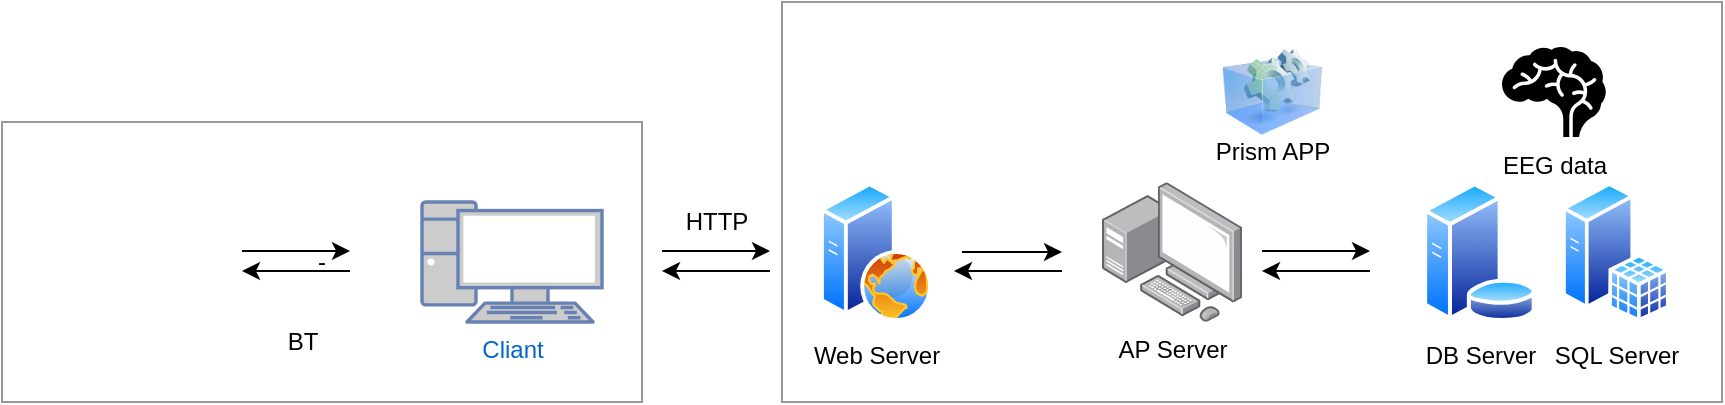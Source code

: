 <mxfile version="16.2.7" type="github">
  <diagram id="HormM2U5bh6sfzbdqFR4" name="Page-1">
    <mxGraphModel dx="2336" dy="916" grid="1" gridSize="10" guides="1" tooltips="1" connect="1" arrows="1" fold="1" page="1" pageScale="1" pageWidth="850" pageHeight="1100" math="0" shadow="0">
      <root>
        <mxCell id="0" />
        <mxCell id="1" parent="0" />
        <mxCell id="1qP_tALHP1zKKj7ihe6f-1" value="Cliant" style="fontColor=#0066CC;verticalAlign=top;verticalLabelPosition=bottom;labelPosition=center;align=center;html=1;outlineConnect=0;fillColor=#CCCCCC;strokeColor=#6881B3;gradientColor=none;gradientDirection=north;strokeWidth=2;shape=mxgraph.networks.pc;" parent="1" vertex="1">
          <mxGeometry x="170" y="420" width="90" height="60" as="geometry" />
        </mxCell>
        <mxCell id="1qP_tALHP1zKKj7ihe6f-3" value="&lt;div&gt;DB Server&lt;/div&gt;" style="aspect=fixed;perimeter=ellipsePerimeter;html=1;align=center;shadow=0;dashed=0;spacingTop=3;image;image=img/lib/active_directory/database_server.svg;" parent="1" vertex="1">
          <mxGeometry x="670" y="410" width="57.4" height="70" as="geometry" />
        </mxCell>
        <mxCell id="1qP_tALHP1zKKj7ihe6f-8" style="edgeStyle=orthogonalEdgeStyle;rounded=0;orthogonalLoop=1;jettySize=auto;html=1;" parent="1" edge="1">
          <mxGeometry relative="1" as="geometry">
            <mxPoint x="440" y="445" as="sourcePoint" />
            <mxPoint x="490" y="445" as="targetPoint" />
          </mxGeometry>
        </mxCell>
        <mxCell id="1qP_tALHP1zKKj7ihe6f-4" value="&lt;div&gt;Web Server&lt;/div&gt;" style="aspect=fixed;perimeter=ellipsePerimeter;html=1;align=center;shadow=0;dashed=0;spacingTop=3;image;image=img/lib/active_directory/web_server.svg;" parent="1" vertex="1">
          <mxGeometry x="369" y="410" width="56" height="70" as="geometry" />
        </mxCell>
        <mxCell id="1qP_tALHP1zKKj7ihe6f-5" value="&lt;div&gt;SQL Server&lt;/div&gt;" style="aspect=fixed;perimeter=ellipsePerimeter;html=1;align=center;shadow=0;dashed=0;spacingTop=3;image;image=img/lib/active_directory/sql_server.svg;" parent="1" vertex="1">
          <mxGeometry x="740" y="410" width="53.9" height="70" as="geometry" />
        </mxCell>
        <mxCell id="1qP_tALHP1zKKj7ihe6f-6" value="AP Server" style="points=[];aspect=fixed;html=1;align=center;shadow=0;dashed=0;image;image=img/lib/allied_telesis/computer_and_terminals/Personal_Computer_with_Server.svg;" parent="1" vertex="1">
          <mxGeometry x="510" y="410" width="70" height="70" as="geometry" />
        </mxCell>
        <mxCell id="1qP_tALHP1zKKj7ihe6f-11" style="edgeStyle=orthogonalEdgeStyle;rounded=0;orthogonalLoop=1;jettySize=auto;html=1;exitX=1;exitY=0.5;exitDx=0;exitDy=0;endArrow=none;endFill=0;startArrow=classic;startFill=1;" parent="1" edge="1">
          <mxGeometry relative="1" as="geometry">
            <mxPoint x="436" y="454.5" as="sourcePoint" />
            <mxPoint x="490" y="454.5" as="targetPoint" />
          </mxGeometry>
        </mxCell>
        <mxCell id="1qP_tALHP1zKKj7ihe6f-15" value="" style="group" parent="1" vertex="1" connectable="0">
          <mxGeometry x="590" y="444.5" width="54" height="10" as="geometry" />
        </mxCell>
        <mxCell id="1qP_tALHP1zKKj7ihe6f-10" style="edgeStyle=orthogonalEdgeStyle;rounded=0;orthogonalLoop=1;jettySize=auto;html=1;exitX=1;exitY=0.5;exitDx=0;exitDy=0;" parent="1qP_tALHP1zKKj7ihe6f-15" edge="1">
          <mxGeometry relative="1" as="geometry">
            <mxPoint as="sourcePoint" />
            <mxPoint x="54" as="targetPoint" />
          </mxGeometry>
        </mxCell>
        <mxCell id="1qP_tALHP1zKKj7ihe6f-12" style="edgeStyle=orthogonalEdgeStyle;rounded=0;orthogonalLoop=1;jettySize=auto;html=1;exitX=1;exitY=0.5;exitDx=0;exitDy=0;endArrow=none;endFill=0;startArrow=classic;startFill=1;" parent="1qP_tALHP1zKKj7ihe6f-15" edge="1">
          <mxGeometry relative="1" as="geometry">
            <mxPoint y="10" as="sourcePoint" />
            <mxPoint x="54" y="10" as="targetPoint" />
          </mxGeometry>
        </mxCell>
        <mxCell id="1qP_tALHP1zKKj7ihe6f-16" value="" style="group" parent="1" vertex="1" connectable="0">
          <mxGeometry x="290" y="444.5" width="54" height="10" as="geometry" />
        </mxCell>
        <mxCell id="1qP_tALHP1zKKj7ihe6f-17" style="edgeStyle=orthogonalEdgeStyle;rounded=0;orthogonalLoop=1;jettySize=auto;html=1;exitX=1;exitY=0.5;exitDx=0;exitDy=0;" parent="1qP_tALHP1zKKj7ihe6f-16" edge="1">
          <mxGeometry relative="1" as="geometry">
            <mxPoint as="sourcePoint" />
            <mxPoint x="54" as="targetPoint" />
          </mxGeometry>
        </mxCell>
        <mxCell id="1qP_tALHP1zKKj7ihe6f-18" style="edgeStyle=orthogonalEdgeStyle;rounded=0;orthogonalLoop=1;jettySize=auto;html=1;exitX=1;exitY=0.5;exitDx=0;exitDy=0;endArrow=none;endFill=0;startArrow=classic;startFill=1;" parent="1qP_tALHP1zKKj7ihe6f-16" edge="1">
          <mxGeometry relative="1" as="geometry">
            <mxPoint y="10" as="sourcePoint" />
            <mxPoint x="54" y="10" as="targetPoint" />
          </mxGeometry>
        </mxCell>
        <mxCell id="1qP_tALHP1zKKj7ihe6f-19" value="" style="shape=image;html=1;verticalAlign=top;verticalLabelPosition=bottom;labelBackgroundColor=#ffffff;imageAspect=0;aspect=fixed;image=https://cdn2.iconfinder.com/data/icons/competitive-strategy-and-corporate-training/512/719_capability_head_human_knowledge_skill-128.png" parent="1" vertex="1">
          <mxGeometry x="-30" y="405" width="90" height="90" as="geometry" />
        </mxCell>
        <mxCell id="1qP_tALHP1zKKj7ihe6f-20" value="" style="group" parent="1" vertex="1" connectable="0">
          <mxGeometry x="80" y="444.5" width="54" height="10" as="geometry" />
        </mxCell>
        <mxCell id="1qP_tALHP1zKKj7ihe6f-21" style="edgeStyle=orthogonalEdgeStyle;rounded=0;orthogonalLoop=1;jettySize=auto;html=1;exitX=1;exitY=0.5;exitDx=0;exitDy=0;" parent="1qP_tALHP1zKKj7ihe6f-20" edge="1">
          <mxGeometry relative="1" as="geometry">
            <mxPoint as="sourcePoint" />
            <mxPoint x="54" as="targetPoint" />
          </mxGeometry>
        </mxCell>
        <mxCell id="1qP_tALHP1zKKj7ihe6f-22" style="edgeStyle=orthogonalEdgeStyle;rounded=0;orthogonalLoop=1;jettySize=auto;html=1;exitX=1;exitY=0.5;exitDx=0;exitDy=0;endArrow=none;endFill=0;startArrow=classic;startFill=1;" parent="1qP_tALHP1zKKj7ihe6f-20" edge="1">
          <mxGeometry relative="1" as="geometry">
            <mxPoint y="10" as="sourcePoint" />
            <mxPoint x="54" y="10" as="targetPoint" />
          </mxGeometry>
        </mxCell>
        <mxCell id="1qP_tALHP1zKKj7ihe6f-23" value="BT" style="text;html=1;align=center;verticalAlign=middle;resizable=0;points=[];autosize=1;strokeColor=none;fillColor=none;" parent="1" vertex="1">
          <mxGeometry x="95" y="480" width="30" height="20" as="geometry" />
        </mxCell>
        <mxCell id="1qP_tALHP1zKKj7ihe6f-24" value="" style="rounded=0;whiteSpace=wrap;html=1;strokeColor=#999999;fillColor=none;" parent="1" vertex="1">
          <mxGeometry x="350" y="320" width="470" height="200" as="geometry" />
        </mxCell>
        <mxCell id="1qP_tALHP1zKKj7ihe6f-25" value="-" style="rounded=0;whiteSpace=wrap;html=1;strokeColor=#999999;fillColor=none;" parent="1" vertex="1">
          <mxGeometry x="-40" y="380" width="320" height="140" as="geometry" />
        </mxCell>
        <mxCell id="1qP_tALHP1zKKj7ihe6f-26" value="" style="image;html=1;image=img/lib/clip_art/computers/Virtual_Application_128x128.png;strokeColor=#999999;fillColor=none;" parent="1" vertex="1">
          <mxGeometry x="570" y="330" width="50" height="70" as="geometry" />
        </mxCell>
        <mxCell id="1qP_tALHP1zKKj7ihe6f-31" value="EEG data" style="shape=mxgraph.signs.healthcare.brain;html=1;pointerEvents=1;fillColor=#000000;strokeColor=none;verticalLabelPosition=bottom;verticalAlign=top;align=center;" parent="1" vertex="1">
          <mxGeometry x="710" y="342.5" width="51.88" height="45" as="geometry" />
        </mxCell>
        <mxCell id="1qP_tALHP1zKKj7ihe6f-32" value="HTTP" style="text;html=1;align=center;verticalAlign=middle;resizable=0;points=[];autosize=1;strokeColor=none;fillColor=none;" parent="1" vertex="1">
          <mxGeometry x="292" y="420" width="50" height="20" as="geometry" />
        </mxCell>
        <mxCell id="T1FD1VXw2wL8H1iCyc5E-1" value="Prism APP" style="text;html=1;align=center;verticalAlign=middle;resizable=0;points=[];autosize=1;strokeColor=none;fillColor=none;" vertex="1" parent="1">
          <mxGeometry x="560" y="385" width="70" height="20" as="geometry" />
        </mxCell>
      </root>
    </mxGraphModel>
  </diagram>
</mxfile>
